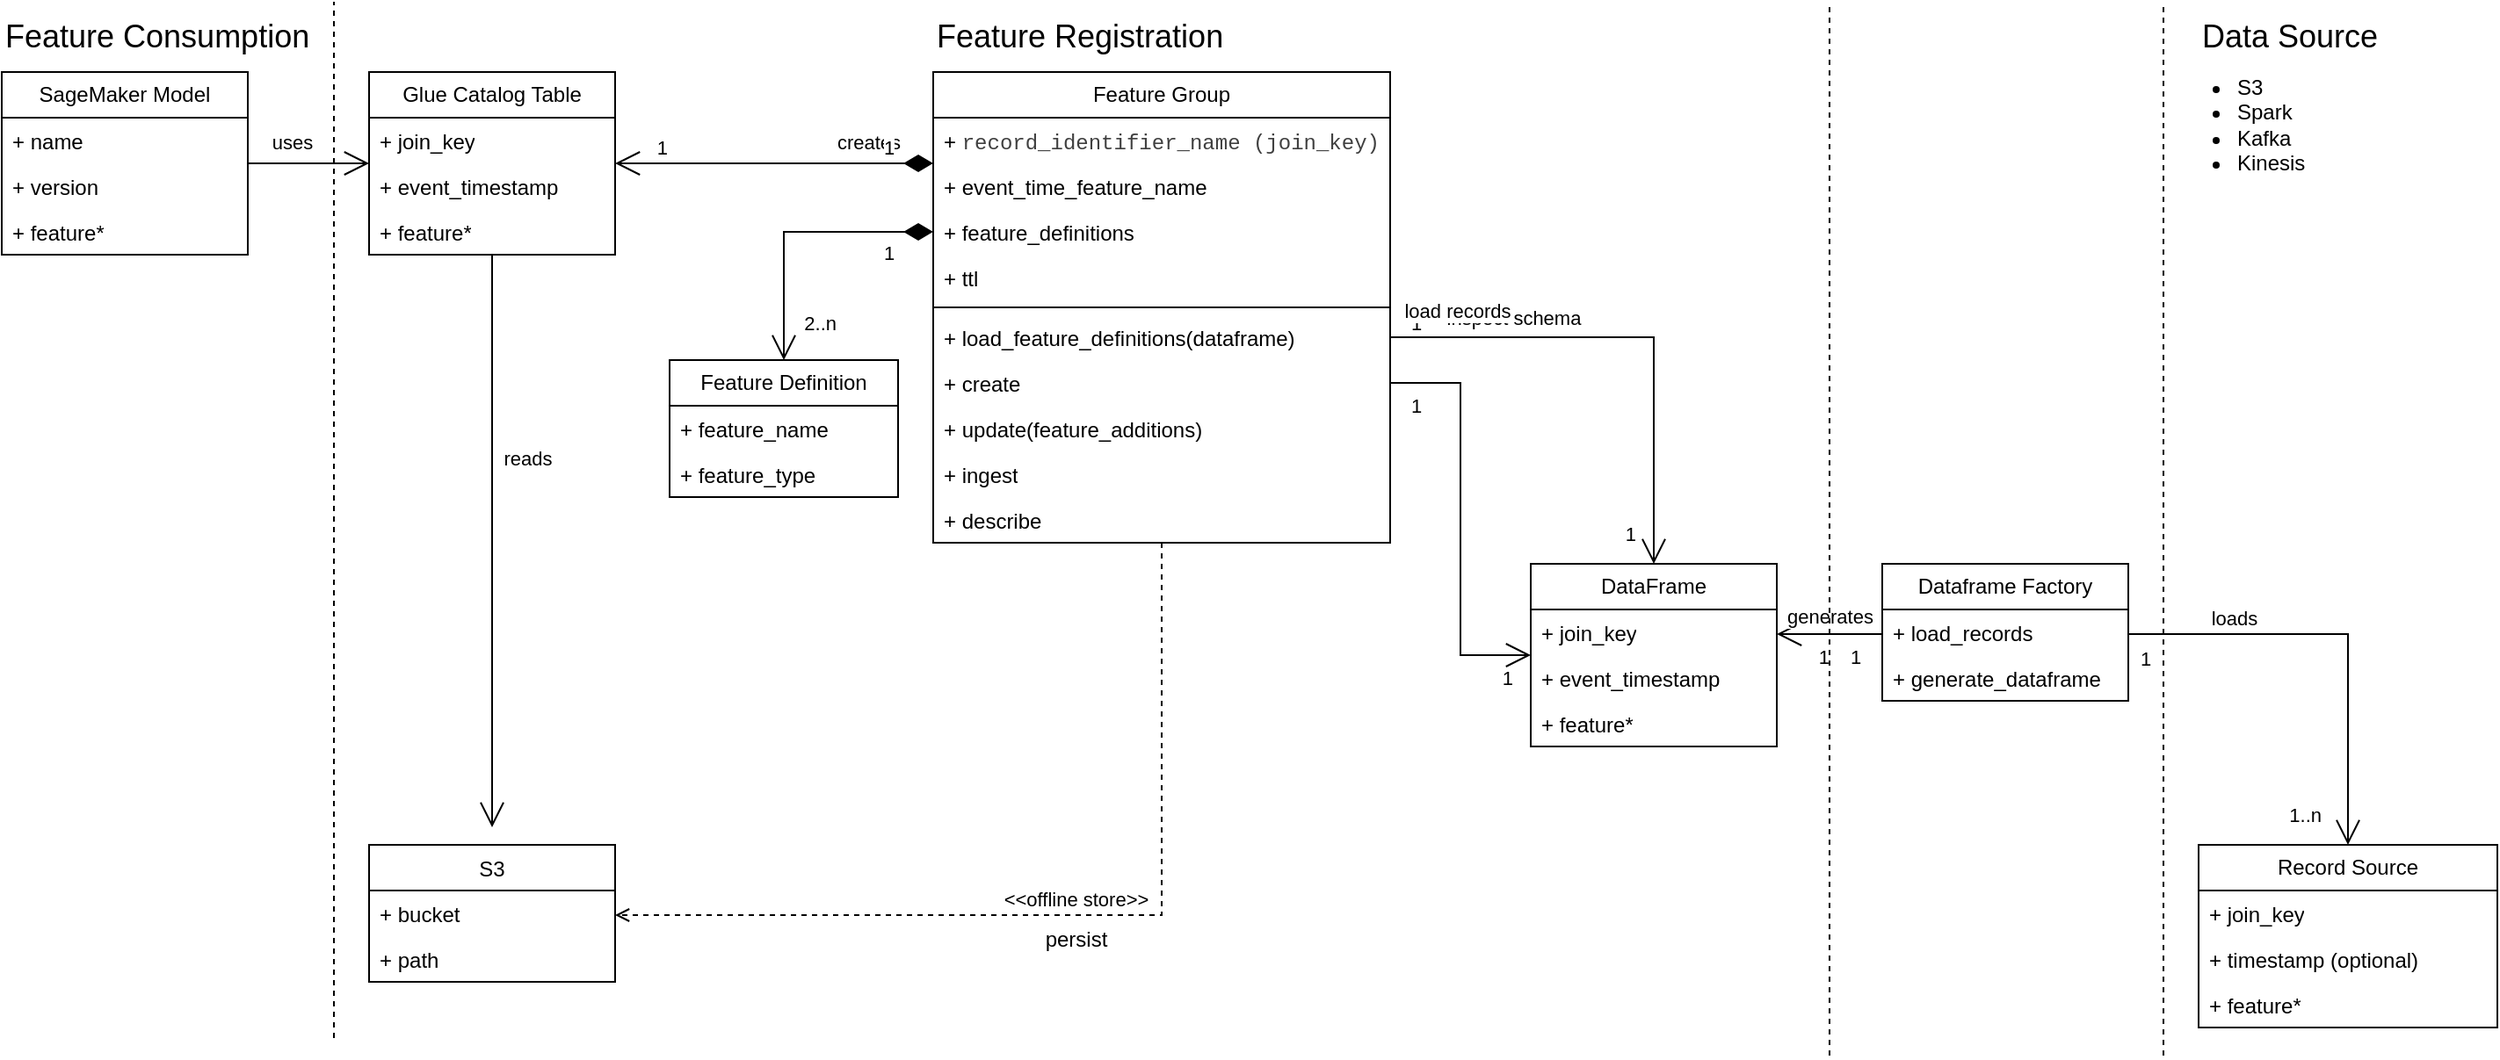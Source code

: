 <mxfile version="20.3.0" type="device"><diagram name="Page-1" id="H-9GMdfTBT03jRUwNsLX"><mxGraphModel dx="2514" dy="1464" grid="1" gridSize="10" guides="1" tooltips="1" connect="1" arrows="1" fold="1" page="1" pageScale="1" pageWidth="4681" pageHeight="3300" math="0" shadow="0"><root><mxCell id="0"/><mxCell id="1" parent="0"/><mxCell id="Asm5OJQAHsFJo3Cb2_Pg-6" value="Record Source" style="swimlane;fontStyle=0;childLayout=stackLayout;horizontal=1;startSize=26;fillColor=none;horizontalStack=0;resizeParent=1;resizeParentMax=0;resizeLast=0;collapsible=1;marginBottom=0;whiteSpace=wrap;html=1;" parent="1" vertex="1"><mxGeometry x="1660" y="560" width="170" height="104" as="geometry"/></mxCell><mxCell id="Asm5OJQAHsFJo3Cb2_Pg-8" value="+ join_key" style="text;strokeColor=none;fillColor=none;align=left;verticalAlign=top;spacingLeft=4;spacingRight=4;overflow=hidden;rotatable=0;points=[[0,0.5],[1,0.5]];portConstraint=eastwest;whiteSpace=wrap;html=1;" parent="Asm5OJQAHsFJo3Cb2_Pg-6" vertex="1"><mxGeometry y="26" width="170" height="26" as="geometry"/></mxCell><mxCell id="Asm5OJQAHsFJo3Cb2_Pg-7" value="+ timestamp (optional)" style="text;strokeColor=none;fillColor=none;align=left;verticalAlign=top;spacingLeft=4;spacingRight=4;overflow=hidden;rotatable=0;points=[[0,0.5],[1,0.5]];portConstraint=eastwest;whiteSpace=wrap;html=1;" parent="Asm5OJQAHsFJo3Cb2_Pg-6" vertex="1"><mxGeometry y="52" width="170" height="26" as="geometry"/></mxCell><mxCell id="Asm5OJQAHsFJo3Cb2_Pg-10" value="+ feature*" style="text;strokeColor=none;fillColor=none;align=left;verticalAlign=top;spacingLeft=4;spacingRight=4;overflow=hidden;rotatable=0;points=[[0,0.5],[1,0.5]];portConstraint=eastwest;whiteSpace=wrap;html=1;" parent="Asm5OJQAHsFJo3Cb2_Pg-6" vertex="1"><mxGeometry y="78" width="170" height="26" as="geometry"/></mxCell><mxCell id="Asm5OJQAHsFJo3Cb2_Pg-11" value="Feature Group" style="swimlane;fontStyle=0;childLayout=stackLayout;horizontal=1;startSize=26;fillColor=none;horizontalStack=0;resizeParent=1;resizeParentMax=0;resizeLast=0;collapsible=1;marginBottom=0;whiteSpace=wrap;html=1;" parent="1" vertex="1"><mxGeometry x="940" y="120" width="260" height="268" as="geometry"/></mxCell><mxCell id="Asm5OJQAHsFJo3Cb2_Pg-12" value="+&amp;nbsp;&lt;span style=&quot;color: rgb(64, 64, 64); font-family: SFMono-Regular, Menlo, Monaco, Consolas, &amp;quot;Liberation Mono&amp;quot;, &amp;quot;Courier New&amp;quot;, Courier, monospace; background-color: initial;&quot;&gt;record_identifier_name (join_key)&lt;/span&gt;" style="text;strokeColor=none;fillColor=none;align=left;verticalAlign=top;spacingLeft=4;spacingRight=4;overflow=hidden;rotatable=0;points=[[0,0.5],[1,0.5]];portConstraint=eastwest;whiteSpace=wrap;html=1;" parent="Asm5OJQAHsFJo3Cb2_Pg-11" vertex="1"><mxGeometry y="26" width="260" height="26" as="geometry"/></mxCell><mxCell id="Asm5OJQAHsFJo3Cb2_Pg-13" value="+&amp;nbsp;event_time_feature_name" style="text;strokeColor=none;fillColor=none;align=left;verticalAlign=top;spacingLeft=4;spacingRight=4;overflow=hidden;rotatable=0;points=[[0,0.5],[1,0.5]];portConstraint=eastwest;whiteSpace=wrap;html=1;" parent="Asm5OJQAHsFJo3Cb2_Pg-11" vertex="1"><mxGeometry y="52" width="260" height="26" as="geometry"/></mxCell><mxCell id="Asm5OJQAHsFJo3Cb2_Pg-14" value="+&amp;nbsp;feature_definitions" style="text;strokeColor=none;fillColor=none;align=left;verticalAlign=top;spacingLeft=4;spacingRight=4;overflow=hidden;rotatable=0;points=[[0,0.5],[1,0.5]];portConstraint=eastwest;whiteSpace=wrap;html=1;" parent="Asm5OJQAHsFJo3Cb2_Pg-11" vertex="1"><mxGeometry y="78" width="260" height="26" as="geometry"/></mxCell><mxCell id="IgP8eKViewOefBm-TyEH-1" value="+ ttl" style="text;strokeColor=none;fillColor=none;align=left;verticalAlign=top;spacingLeft=4;spacingRight=4;overflow=hidden;rotatable=0;points=[[0,0.5],[1,0.5]];portConstraint=eastwest;" vertex="1" parent="Asm5OJQAHsFJo3Cb2_Pg-11"><mxGeometry y="104" width="260" height="26" as="geometry"/></mxCell><mxCell id="Asm5OJQAHsFJo3Cb2_Pg-28" value="" style="line;strokeWidth=1;fillColor=none;align=left;verticalAlign=middle;spacingTop=-1;spacingLeft=3;spacingRight=3;rotatable=0;labelPosition=right;points=[];portConstraint=eastwest;strokeColor=inherit;" parent="Asm5OJQAHsFJo3Cb2_Pg-11" vertex="1"><mxGeometry y="130" width="260" height="8" as="geometry"/></mxCell><mxCell id="Asm5OJQAHsFJo3Cb2_Pg-29" value="+&amp;nbsp;load_feature_definitions(dataframe)" style="text;strokeColor=none;fillColor=none;align=left;verticalAlign=top;spacingLeft=4;spacingRight=4;overflow=hidden;rotatable=0;points=[[0,0.5],[1,0.5]];portConstraint=eastwest;whiteSpace=wrap;html=1;" parent="Asm5OJQAHsFJo3Cb2_Pg-11" vertex="1"><mxGeometry y="138" width="260" height="26" as="geometry"/></mxCell><mxCell id="Asm5OJQAHsFJo3Cb2_Pg-40" value="+ create" style="text;strokeColor=none;fillColor=none;align=left;verticalAlign=top;spacingLeft=4;spacingRight=4;overflow=hidden;rotatable=0;points=[[0,0.5],[1,0.5]];portConstraint=eastwest;whiteSpace=wrap;html=1;" parent="Asm5OJQAHsFJo3Cb2_Pg-11" vertex="1"><mxGeometry y="164" width="260" height="26" as="geometry"/></mxCell><mxCell id="Asm5OJQAHsFJo3Cb2_Pg-41" value="+ update(feature_additions)" style="text;strokeColor=none;fillColor=none;align=left;verticalAlign=top;spacingLeft=4;spacingRight=4;overflow=hidden;rotatable=0;points=[[0,0.5],[1,0.5]];portConstraint=eastwest;whiteSpace=wrap;html=1;" parent="Asm5OJQAHsFJo3Cb2_Pg-11" vertex="1"><mxGeometry y="190" width="260" height="26" as="geometry"/></mxCell><mxCell id="Asm5OJQAHsFJo3Cb2_Pg-43" value="+ ingest" style="text;strokeColor=none;fillColor=none;align=left;verticalAlign=top;spacingLeft=4;spacingRight=4;overflow=hidden;rotatable=0;points=[[0,0.5],[1,0.5]];portConstraint=eastwest;whiteSpace=wrap;html=1;" parent="Asm5OJQAHsFJo3Cb2_Pg-11" vertex="1"><mxGeometry y="216" width="260" height="26" as="geometry"/></mxCell><mxCell id="Asm5OJQAHsFJo3Cb2_Pg-44" value="+ describe" style="text;strokeColor=none;fillColor=none;align=left;verticalAlign=top;spacingLeft=4;spacingRight=4;overflow=hidden;rotatable=0;points=[[0,0.5],[1,0.5]];portConstraint=eastwest;whiteSpace=wrap;html=1;" parent="Asm5OJQAHsFJo3Cb2_Pg-11" vertex="1"><mxGeometry y="242" width="260" height="26" as="geometry"/></mxCell><mxCell id="Asm5OJQAHsFJo3Cb2_Pg-15" value="Feature Definition" style="swimlane;fontStyle=0;childLayout=stackLayout;horizontal=1;startSize=26;fillColor=none;horizontalStack=0;resizeParent=1;resizeParentMax=0;resizeLast=0;collapsible=1;marginBottom=0;whiteSpace=wrap;html=1;" parent="1" vertex="1"><mxGeometry x="790" y="284" width="130" height="78" as="geometry"/></mxCell><mxCell id="Asm5OJQAHsFJo3Cb2_Pg-16" value="+ feature_name" style="text;strokeColor=none;fillColor=none;align=left;verticalAlign=top;spacingLeft=4;spacingRight=4;overflow=hidden;rotatable=0;points=[[0,0.5],[1,0.5]];portConstraint=eastwest;whiteSpace=wrap;html=1;" parent="Asm5OJQAHsFJo3Cb2_Pg-15" vertex="1"><mxGeometry y="26" width="130" height="26" as="geometry"/></mxCell><mxCell id="Asm5OJQAHsFJo3Cb2_Pg-17" value="+ feature_type" style="text;strokeColor=none;fillColor=none;align=left;verticalAlign=top;spacingLeft=4;spacingRight=4;overflow=hidden;rotatable=0;points=[[0,0.5],[1,0.5]];portConstraint=eastwest;whiteSpace=wrap;html=1;" parent="Asm5OJQAHsFJo3Cb2_Pg-15" vertex="1"><mxGeometry y="52" width="130" height="26" as="geometry"/></mxCell><mxCell id="Asm5OJQAHsFJo3Cb2_Pg-24" value="Dataframe Factory" style="swimlane;fontStyle=0;childLayout=stackLayout;horizontal=1;startSize=26;fillColor=none;horizontalStack=0;resizeParent=1;resizeParentMax=0;resizeLast=0;collapsible=1;marginBottom=0;whiteSpace=wrap;html=1;" parent="1" vertex="1"><mxGeometry x="1480" y="400" width="140" height="78" as="geometry"/></mxCell><mxCell id="Asm5OJQAHsFJo3Cb2_Pg-25" value="+ load_records" style="text;strokeColor=none;fillColor=none;align=left;verticalAlign=top;spacingLeft=4;spacingRight=4;overflow=hidden;rotatable=0;points=[[0,0.5],[1,0.5]];portConstraint=eastwest;whiteSpace=wrap;html=1;" parent="Asm5OJQAHsFJo3Cb2_Pg-24" vertex="1"><mxGeometry y="26" width="140" height="26" as="geometry"/></mxCell><mxCell id="Asm5OJQAHsFJo3Cb2_Pg-26" value="+ generate_dataframe" style="text;strokeColor=none;fillColor=none;align=left;verticalAlign=top;spacingLeft=4;spacingRight=4;overflow=hidden;rotatable=0;points=[[0,0.5],[1,0.5]];portConstraint=eastwest;whiteSpace=wrap;html=1;" parent="Asm5OJQAHsFJo3Cb2_Pg-24" vertex="1"><mxGeometry y="52" width="140" height="26" as="geometry"/></mxCell><mxCell id="Asm5OJQAHsFJo3Cb2_Pg-30" value="DataFrame" style="swimlane;fontStyle=0;childLayout=stackLayout;horizontal=1;startSize=26;fillColor=none;horizontalStack=0;resizeParent=1;resizeParentMax=0;resizeLast=0;collapsible=1;marginBottom=0;whiteSpace=wrap;html=1;" parent="1" vertex="1"><mxGeometry x="1280" y="400" width="140" height="104" as="geometry"/></mxCell><mxCell id="Asm5OJQAHsFJo3Cb2_Pg-31" value="+ join_key" style="text;strokeColor=none;fillColor=none;align=left;verticalAlign=top;spacingLeft=4;spacingRight=4;overflow=hidden;rotatable=0;points=[[0,0.5],[1,0.5]];portConstraint=eastwest;whiteSpace=wrap;html=1;" parent="Asm5OJQAHsFJo3Cb2_Pg-30" vertex="1"><mxGeometry y="26" width="140" height="26" as="geometry"/></mxCell><mxCell id="Asm5OJQAHsFJo3Cb2_Pg-32" value="+ event_timestamp" style="text;strokeColor=none;fillColor=none;align=left;verticalAlign=top;spacingLeft=4;spacingRight=4;overflow=hidden;rotatable=0;points=[[0,0.5],[1,0.5]];portConstraint=eastwest;whiteSpace=wrap;html=1;" parent="Asm5OJQAHsFJo3Cb2_Pg-30" vertex="1"><mxGeometry y="52" width="140" height="26" as="geometry"/></mxCell><mxCell id="Asm5OJQAHsFJo3Cb2_Pg-34" value="+ feature*" style="text;strokeColor=none;fillColor=none;align=left;verticalAlign=top;spacingLeft=4;spacingRight=4;overflow=hidden;rotatable=0;points=[[0,0.5],[1,0.5]];portConstraint=eastwest;whiteSpace=wrap;html=1;" parent="Asm5OJQAHsFJo3Cb2_Pg-30" vertex="1"><mxGeometry y="78" width="140" height="26" as="geometry"/></mxCell><mxCell id="Asm5OJQAHsFJo3Cb2_Pg-61" value="generates" style="endArrow=open;html=1;endSize=12;startArrow=none;startSize=14;startFill=0;edgeStyle=orthogonalEdgeStyle;rounded=0;" parent="1" source="Asm5OJQAHsFJo3Cb2_Pg-24" target="Asm5OJQAHsFJo3Cb2_Pg-30" edge="1"><mxGeometry y="-10" relative="1" as="geometry"><mxPoint x="1710" y="449" as="sourcePoint"/><mxPoint x="1850" y="449" as="targetPoint"/><Array as="points"><mxPoint x="1450" y="440"/><mxPoint x="1450" y="440"/></Array><mxPoint as="offset"/></mxGeometry></mxCell><mxCell id="Asm5OJQAHsFJo3Cb2_Pg-62" value="1" style="edgeLabel;resizable=0;html=1;align=left;verticalAlign=top;" parent="Asm5OJQAHsFJo3Cb2_Pg-61" connectable="0" vertex="1"><mxGeometry x="-1" relative="1" as="geometry"><mxPoint x="-20" as="offset"/></mxGeometry></mxCell><mxCell id="Asm5OJQAHsFJo3Cb2_Pg-63" value="1" style="edgeLabel;resizable=0;html=1;align=right;verticalAlign=top;" parent="Asm5OJQAHsFJo3Cb2_Pg-61" connectable="0" vertex="1"><mxGeometry x="1" relative="1" as="geometry"><mxPoint x="30" as="offset"/></mxGeometry></mxCell><mxCell id="Asm5OJQAHsFJo3Cb2_Pg-72" value="loads" style="endArrow=open;html=1;endSize=12;startArrow=none;startSize=14;startFill=0;edgeStyle=orthogonalEdgeStyle;rounded=0;" parent="1" source="Asm5OJQAHsFJo3Cb2_Pg-24" target="Asm5OJQAHsFJo3Cb2_Pg-6" edge="1"><mxGeometry x="-0.515" y="9" relative="1" as="geometry"><mxPoint x="1550" y="490" as="sourcePoint"/><mxPoint x="1410" y="490" as="targetPoint"/><Array as="points"><mxPoint x="1745" y="440"/></Array><mxPoint as="offset"/></mxGeometry></mxCell><mxCell id="Asm5OJQAHsFJo3Cb2_Pg-73" value="1" style="edgeLabel;resizable=0;html=1;align=left;verticalAlign=top;" parent="Asm5OJQAHsFJo3Cb2_Pg-72" connectable="0" vertex="1"><mxGeometry x="-1" relative="1" as="geometry"><mxPoint x="5" y="1" as="offset"/></mxGeometry></mxCell><mxCell id="Asm5OJQAHsFJo3Cb2_Pg-74" value="1..n" style="edgeLabel;resizable=0;html=1;align=right;verticalAlign=top;" parent="Asm5OJQAHsFJo3Cb2_Pg-72" connectable="0" vertex="1"><mxGeometry x="1" relative="1" as="geometry"><mxPoint x="-15" y="-30" as="offset"/></mxGeometry></mxCell><mxCell id="Asm5OJQAHsFJo3Cb2_Pg-75" value="Glue Catalog Table" style="swimlane;fontStyle=0;childLayout=stackLayout;horizontal=1;startSize=26;fillColor=none;horizontalStack=0;resizeParent=1;resizeParentMax=0;resizeLast=0;collapsible=1;marginBottom=0;whiteSpace=wrap;html=1;" parent="1" vertex="1"><mxGeometry x="619" y="120" width="140" height="104" as="geometry"/></mxCell><mxCell id="Asm5OJQAHsFJo3Cb2_Pg-76" value="+ join_key" style="text;strokeColor=none;fillColor=none;align=left;verticalAlign=top;spacingLeft=4;spacingRight=4;overflow=hidden;rotatable=0;points=[[0,0.5],[1,0.5]];portConstraint=eastwest;whiteSpace=wrap;html=1;" parent="Asm5OJQAHsFJo3Cb2_Pg-75" vertex="1"><mxGeometry y="26" width="140" height="26" as="geometry"/></mxCell><mxCell id="Asm5OJQAHsFJo3Cb2_Pg-77" value="+ event_timestamp" style="text;strokeColor=none;fillColor=none;align=left;verticalAlign=top;spacingLeft=4;spacingRight=4;overflow=hidden;rotatable=0;points=[[0,0.5],[1,0.5]];portConstraint=eastwest;whiteSpace=wrap;html=1;" parent="Asm5OJQAHsFJo3Cb2_Pg-75" vertex="1"><mxGeometry y="52" width="140" height="26" as="geometry"/></mxCell><mxCell id="Asm5OJQAHsFJo3Cb2_Pg-78" value="+ feature*" style="text;strokeColor=none;fillColor=none;align=left;verticalAlign=top;spacingLeft=4;spacingRight=4;overflow=hidden;rotatable=0;points=[[0,0.5],[1,0.5]];portConstraint=eastwest;whiteSpace=wrap;html=1;" parent="Asm5OJQAHsFJo3Cb2_Pg-75" vertex="1"><mxGeometry y="78" width="140" height="26" as="geometry"/></mxCell><mxCell id="Asm5OJQAHsFJo3Cb2_Pg-82" value="inspect schema" style="endArrow=open;html=1;endSize=12;startArrow=none;startSize=14;startFill=0;edgeStyle=orthogonalEdgeStyle;rounded=0;entryX=0.5;entryY=0;entryDx=0;entryDy=0;" parent="1" source="Asm5OJQAHsFJo3Cb2_Pg-29" target="Asm5OJQAHsFJo3Cb2_Pg-30" edge="1"><mxGeometry x="-0.499" y="11" relative="1" as="geometry"><mxPoint x="1190" y="600" as="sourcePoint"/><mxPoint x="1350" y="400" as="targetPoint"/><mxPoint as="offset"/></mxGeometry></mxCell><mxCell id="Asm5OJQAHsFJo3Cb2_Pg-83" value="1" style="edgeLabel;resizable=0;html=1;align=left;verticalAlign=top;" parent="Asm5OJQAHsFJo3Cb2_Pg-82" connectable="0" vertex="1"><mxGeometry x="-1" relative="1" as="geometry"><mxPoint x="10" y="-21" as="offset"/></mxGeometry></mxCell><mxCell id="Asm5OJQAHsFJo3Cb2_Pg-84" value="1" style="edgeLabel;resizable=0;html=1;align=right;verticalAlign=top;" parent="Asm5OJQAHsFJo3Cb2_Pg-82" connectable="0" vertex="1"><mxGeometry x="1" relative="1" as="geometry"><mxPoint x="-10" y="-30" as="offset"/></mxGeometry></mxCell><mxCell id="Asm5OJQAHsFJo3Cb2_Pg-85" value="load records" style="endArrow=open;html=1;endSize=12;startArrow=none;startSize=14;startFill=0;edgeStyle=orthogonalEdgeStyle;rounded=0;" parent="1" source="Asm5OJQAHsFJo3Cb2_Pg-40" target="Asm5OJQAHsFJo3Cb2_Pg-30" edge="1"><mxGeometry x="-0.675" y="40" relative="1" as="geometry"><mxPoint x="1190" y="600" as="sourcePoint"/><mxPoint x="1350" y="600" as="targetPoint"/><Array as="points"><mxPoint x="1240" y="297"/><mxPoint x="1240" y="452"/></Array><mxPoint y="-1" as="offset"/></mxGeometry></mxCell><mxCell id="Asm5OJQAHsFJo3Cb2_Pg-86" value="1" style="edgeLabel;resizable=0;html=1;align=left;verticalAlign=top;" parent="Asm5OJQAHsFJo3Cb2_Pg-85" connectable="0" vertex="1"><mxGeometry x="-1" relative="1" as="geometry"><mxPoint x="10" as="offset"/></mxGeometry></mxCell><mxCell id="Asm5OJQAHsFJo3Cb2_Pg-87" value="1" style="edgeLabel;resizable=0;html=1;align=right;verticalAlign=top;" parent="Asm5OJQAHsFJo3Cb2_Pg-85" connectable="0" vertex="1"><mxGeometry x="1" relative="1" as="geometry"><mxPoint x="-10" as="offset"/></mxGeometry></mxCell><mxCell id="Asm5OJQAHsFJo3Cb2_Pg-88" value="" style="endArrow=open;html=1;endSize=12;startArrow=diamondThin;startSize=14;startFill=1;edgeStyle=orthogonalEdgeStyle;rounded=0;entryX=0.5;entryY=0;entryDx=0;entryDy=0;" parent="1" source="Asm5OJQAHsFJo3Cb2_Pg-14" target="Asm5OJQAHsFJo3Cb2_Pg-15" edge="1"><mxGeometry relative="1" as="geometry"><mxPoint x="1190" y="490" as="sourcePoint"/><mxPoint x="1350" y="490" as="targetPoint"/></mxGeometry></mxCell><mxCell id="Asm5OJQAHsFJo3Cb2_Pg-89" value="1" style="edgeLabel;resizable=0;html=1;align=left;verticalAlign=top;" parent="Asm5OJQAHsFJo3Cb2_Pg-88" connectable="0" vertex="1"><mxGeometry x="-1" relative="1" as="geometry"><mxPoint x="-30" y="-1" as="offset"/></mxGeometry></mxCell><mxCell id="Asm5OJQAHsFJo3Cb2_Pg-90" value="2..n" style="edgeLabel;resizable=0;html=1;align=right;verticalAlign=top;" parent="Asm5OJQAHsFJo3Cb2_Pg-88" connectable="0" vertex="1"><mxGeometry x="1" relative="1" as="geometry"><mxPoint x="30" y="-34" as="offset"/></mxGeometry></mxCell><mxCell id="Asm5OJQAHsFJo3Cb2_Pg-96" value="creates" style="endArrow=open;html=1;endSize=12;startArrow=diamondThin;startSize=14;startFill=1;edgeStyle=orthogonalEdgeStyle;rounded=0;" parent="1" source="Asm5OJQAHsFJo3Cb2_Pg-11" target="Asm5OJQAHsFJo3Cb2_Pg-75" edge="1"><mxGeometry x="-0.583" y="-12" relative="1" as="geometry"><mxPoint x="820" y="490" as="sourcePoint"/><mxPoint x="980" y="490" as="targetPoint"/><Array as="points"><mxPoint x="890" y="172"/><mxPoint x="890" y="172"/></Array><mxPoint as="offset"/></mxGeometry></mxCell><mxCell id="Asm5OJQAHsFJo3Cb2_Pg-97" value="1" style="edgeLabel;resizable=0;html=1;align=left;verticalAlign=top;" parent="Asm5OJQAHsFJo3Cb2_Pg-96" connectable="0" vertex="1"><mxGeometry x="-1" relative="1" as="geometry"><mxPoint x="-30" y="-22" as="offset"/></mxGeometry></mxCell><mxCell id="Asm5OJQAHsFJo3Cb2_Pg-98" value="1" style="edgeLabel;resizable=0;html=1;align=right;verticalAlign=top;" parent="Asm5OJQAHsFJo3Cb2_Pg-96" connectable="0" vertex="1"><mxGeometry x="1" relative="1" as="geometry"><mxPoint x="30" y="-22" as="offset"/></mxGeometry></mxCell><mxCell id="Asm5OJQAHsFJo3Cb2_Pg-99" value="" style="endArrow=none;dashed=1;html=1;rounded=0;" parent="1" edge="1"><mxGeometry width="50" height="50" relative="1" as="geometry"><mxPoint x="1640" y="680" as="sourcePoint"/><mxPoint x="1640" y="80" as="targetPoint"/></mxGeometry></mxCell><mxCell id="Asm5OJQAHsFJo3Cb2_Pg-100" value="&lt;font style=&quot;font-size: 18px;&quot;&gt;Data Source&lt;/font&gt;" style="text;html=1;align=left;verticalAlign=middle;resizable=0;points=[];autosize=1;strokeColor=none;fillColor=none;" parent="1" vertex="1"><mxGeometry x="1660" y="80" width="120" height="40" as="geometry"/></mxCell><mxCell id="Asm5OJQAHsFJo3Cb2_Pg-101" value="&lt;ul&gt;&lt;li&gt;S3&lt;/li&gt;&lt;li&gt;Spark&lt;/li&gt;&lt;li&gt;Kafka&lt;/li&gt;&lt;li&gt;Kinesis&lt;/li&gt;&lt;/ul&gt;" style="text;html=1;align=left;verticalAlign=middle;resizable=0;points=[];autosize=1;strokeColor=none;fillColor=none;" parent="1" vertex="1"><mxGeometry x="1640" y="100" width="100" height="100" as="geometry"/></mxCell><mxCell id="Asm5OJQAHsFJo3Cb2_Pg-102" value="SageMaker Model" style="swimlane;fontStyle=0;childLayout=stackLayout;horizontal=1;startSize=26;fillColor=none;horizontalStack=0;resizeParent=1;resizeParentMax=0;resizeLast=0;collapsible=1;marginBottom=0;whiteSpace=wrap;html=1;" parent="1" vertex="1"><mxGeometry x="410" y="120" width="140" height="104" as="geometry"/></mxCell><mxCell id="Asm5OJQAHsFJo3Cb2_Pg-103" value="+ name" style="text;strokeColor=none;fillColor=none;align=left;verticalAlign=top;spacingLeft=4;spacingRight=4;overflow=hidden;rotatable=0;points=[[0,0.5],[1,0.5]];portConstraint=eastwest;whiteSpace=wrap;html=1;" parent="Asm5OJQAHsFJo3Cb2_Pg-102" vertex="1"><mxGeometry y="26" width="140" height="26" as="geometry"/></mxCell><mxCell id="Asm5OJQAHsFJo3Cb2_Pg-104" value="+ version" style="text;strokeColor=none;fillColor=none;align=left;verticalAlign=top;spacingLeft=4;spacingRight=4;overflow=hidden;rotatable=0;points=[[0,0.5],[1,0.5]];portConstraint=eastwest;whiteSpace=wrap;html=1;" parent="Asm5OJQAHsFJo3Cb2_Pg-102" vertex="1"><mxGeometry y="52" width="140" height="26" as="geometry"/></mxCell><mxCell id="Asm5OJQAHsFJo3Cb2_Pg-105" value="+ feature*" style="text;strokeColor=none;fillColor=none;align=left;verticalAlign=top;spacingLeft=4;spacingRight=4;overflow=hidden;rotatable=0;points=[[0,0.5],[1,0.5]];portConstraint=eastwest;whiteSpace=wrap;html=1;" parent="Asm5OJQAHsFJo3Cb2_Pg-102" vertex="1"><mxGeometry y="78" width="140" height="26" as="geometry"/></mxCell><mxCell id="Asm5OJQAHsFJo3Cb2_Pg-106" value="uses" style="endArrow=open;endFill=1;endSize=12;html=1;rounded=0;" parent="1" source="Asm5OJQAHsFJo3Cb2_Pg-102" target="Asm5OJQAHsFJo3Cb2_Pg-75" edge="1"><mxGeometry x="-0.25" y="12" width="160" relative="1" as="geometry"><mxPoint x="719" y="480" as="sourcePoint"/><mxPoint x="879" y="480" as="targetPoint"/><mxPoint x="-1" as="offset"/></mxGeometry></mxCell><mxCell id="Y9oPgAG8ayrMCMxs7OJv-1" value="&lt;font style=&quot;font-size: 18px;&quot;&gt;Feature Registration&lt;/font&gt;" style="text;html=1;align=left;verticalAlign=middle;resizable=0;points=[];autosize=1;strokeColor=none;fillColor=none;" parent="1" vertex="1"><mxGeometry x="940" y="80" width="190" height="40" as="geometry"/></mxCell><mxCell id="qCsJSgMtHF5aCOuQ6FrW-1" value="" style="endArrow=none;dashed=1;html=1;rounded=0;" parent="1" edge="1"><mxGeometry width="50" height="50" relative="1" as="geometry"><mxPoint x="599" y="670" as="sourcePoint"/><mxPoint x="599" y="80" as="targetPoint"/></mxGeometry></mxCell><mxCell id="lGnyYv1EW9wBFOXuRoWf-1" value="&lt;font style=&quot;font-size: 18px;&quot;&gt;Feature Consumption&lt;/font&gt;" style="text;html=1;align=left;verticalAlign=middle;resizable=0;points=[];autosize=1;strokeColor=none;fillColor=none;" parent="1" vertex="1"><mxGeometry x="410" y="80" width="200" height="40" as="geometry"/></mxCell><mxCell id="lGnyYv1EW9wBFOXuRoWf-2" value="S3" style="swimlane;fontStyle=0;childLayout=stackLayout;horizontal=1;startSize=26;fillColor=none;horizontalStack=0;resizeParent=1;resizeParentMax=0;resizeLast=0;collapsible=1;marginBottom=0;" parent="1" vertex="1"><mxGeometry x="619" y="560" width="140" height="78" as="geometry"/></mxCell><mxCell id="lGnyYv1EW9wBFOXuRoWf-3" value="+ bucket" style="text;strokeColor=none;fillColor=none;align=left;verticalAlign=top;spacingLeft=4;spacingRight=4;overflow=hidden;rotatable=0;points=[[0,0.5],[1,0.5]];portConstraint=eastwest;" parent="lGnyYv1EW9wBFOXuRoWf-2" vertex="1"><mxGeometry y="26" width="140" height="26" as="geometry"/></mxCell><mxCell id="lGnyYv1EW9wBFOXuRoWf-4" value="+ path" style="text;strokeColor=none;fillColor=none;align=left;verticalAlign=top;spacingLeft=4;spacingRight=4;overflow=hidden;rotatable=0;points=[[0,0.5],[1,0.5]];portConstraint=eastwest;" parent="lGnyYv1EW9wBFOXuRoWf-2" vertex="1"><mxGeometry y="52" width="140" height="26" as="geometry"/></mxCell><mxCell id="lGnyYv1EW9wBFOXuRoWf-6" value="reads" style="endArrow=open;endFill=1;endSize=12;html=1;rounded=0;" parent="1" source="Asm5OJQAHsFJo3Cb2_Pg-75" edge="1"><mxGeometry x="-0.288" y="20" width="160" relative="1" as="geometry"><mxPoint x="549" y="182" as="sourcePoint"/><mxPoint x="689" y="550" as="targetPoint"/><mxPoint as="offset"/></mxGeometry></mxCell><mxCell id="lGnyYv1EW9wBFOXuRoWf-7" value="&amp;lt;&amp;lt;offline store&amp;gt;&amp;gt;" style="endArrow=open;html=1;rounded=0;align=center;verticalAlign=bottom;dashed=1;endFill=0;labelBackgroundColor=none;edgeStyle=orthogonalEdgeStyle;" parent="1" source="Asm5OJQAHsFJo3Cb2_Pg-11" target="lGnyYv1EW9wBFOXuRoWf-2" edge="1"><mxGeometry relative="1" as="geometry"><mxPoint x="1190" y="740" as="sourcePoint"/><mxPoint x="1350" y="740" as="targetPoint"/><Array as="points"><mxPoint x="1070" y="600"/></Array></mxGeometry></mxCell><mxCell id="lGnyYv1EW9wBFOXuRoWf-8" value="persist" style="resizable=0;html=1;align=center;verticalAlign=top;labelBackgroundColor=none;" parent="lGnyYv1EW9wBFOXuRoWf-7" connectable="0" vertex="1"><mxGeometry relative="1" as="geometry"/></mxCell><mxCell id="lGnyYv1EW9wBFOXuRoWf-9" value="" style="endArrow=none;dashed=1;html=1;rounded=0;" parent="1" edge="1"><mxGeometry width="50" height="50" relative="1" as="geometry"><mxPoint x="1450" y="680" as="sourcePoint"/><mxPoint x="1450" y="80" as="targetPoint"/></mxGeometry></mxCell></root></mxGraphModel></diagram></mxfile>